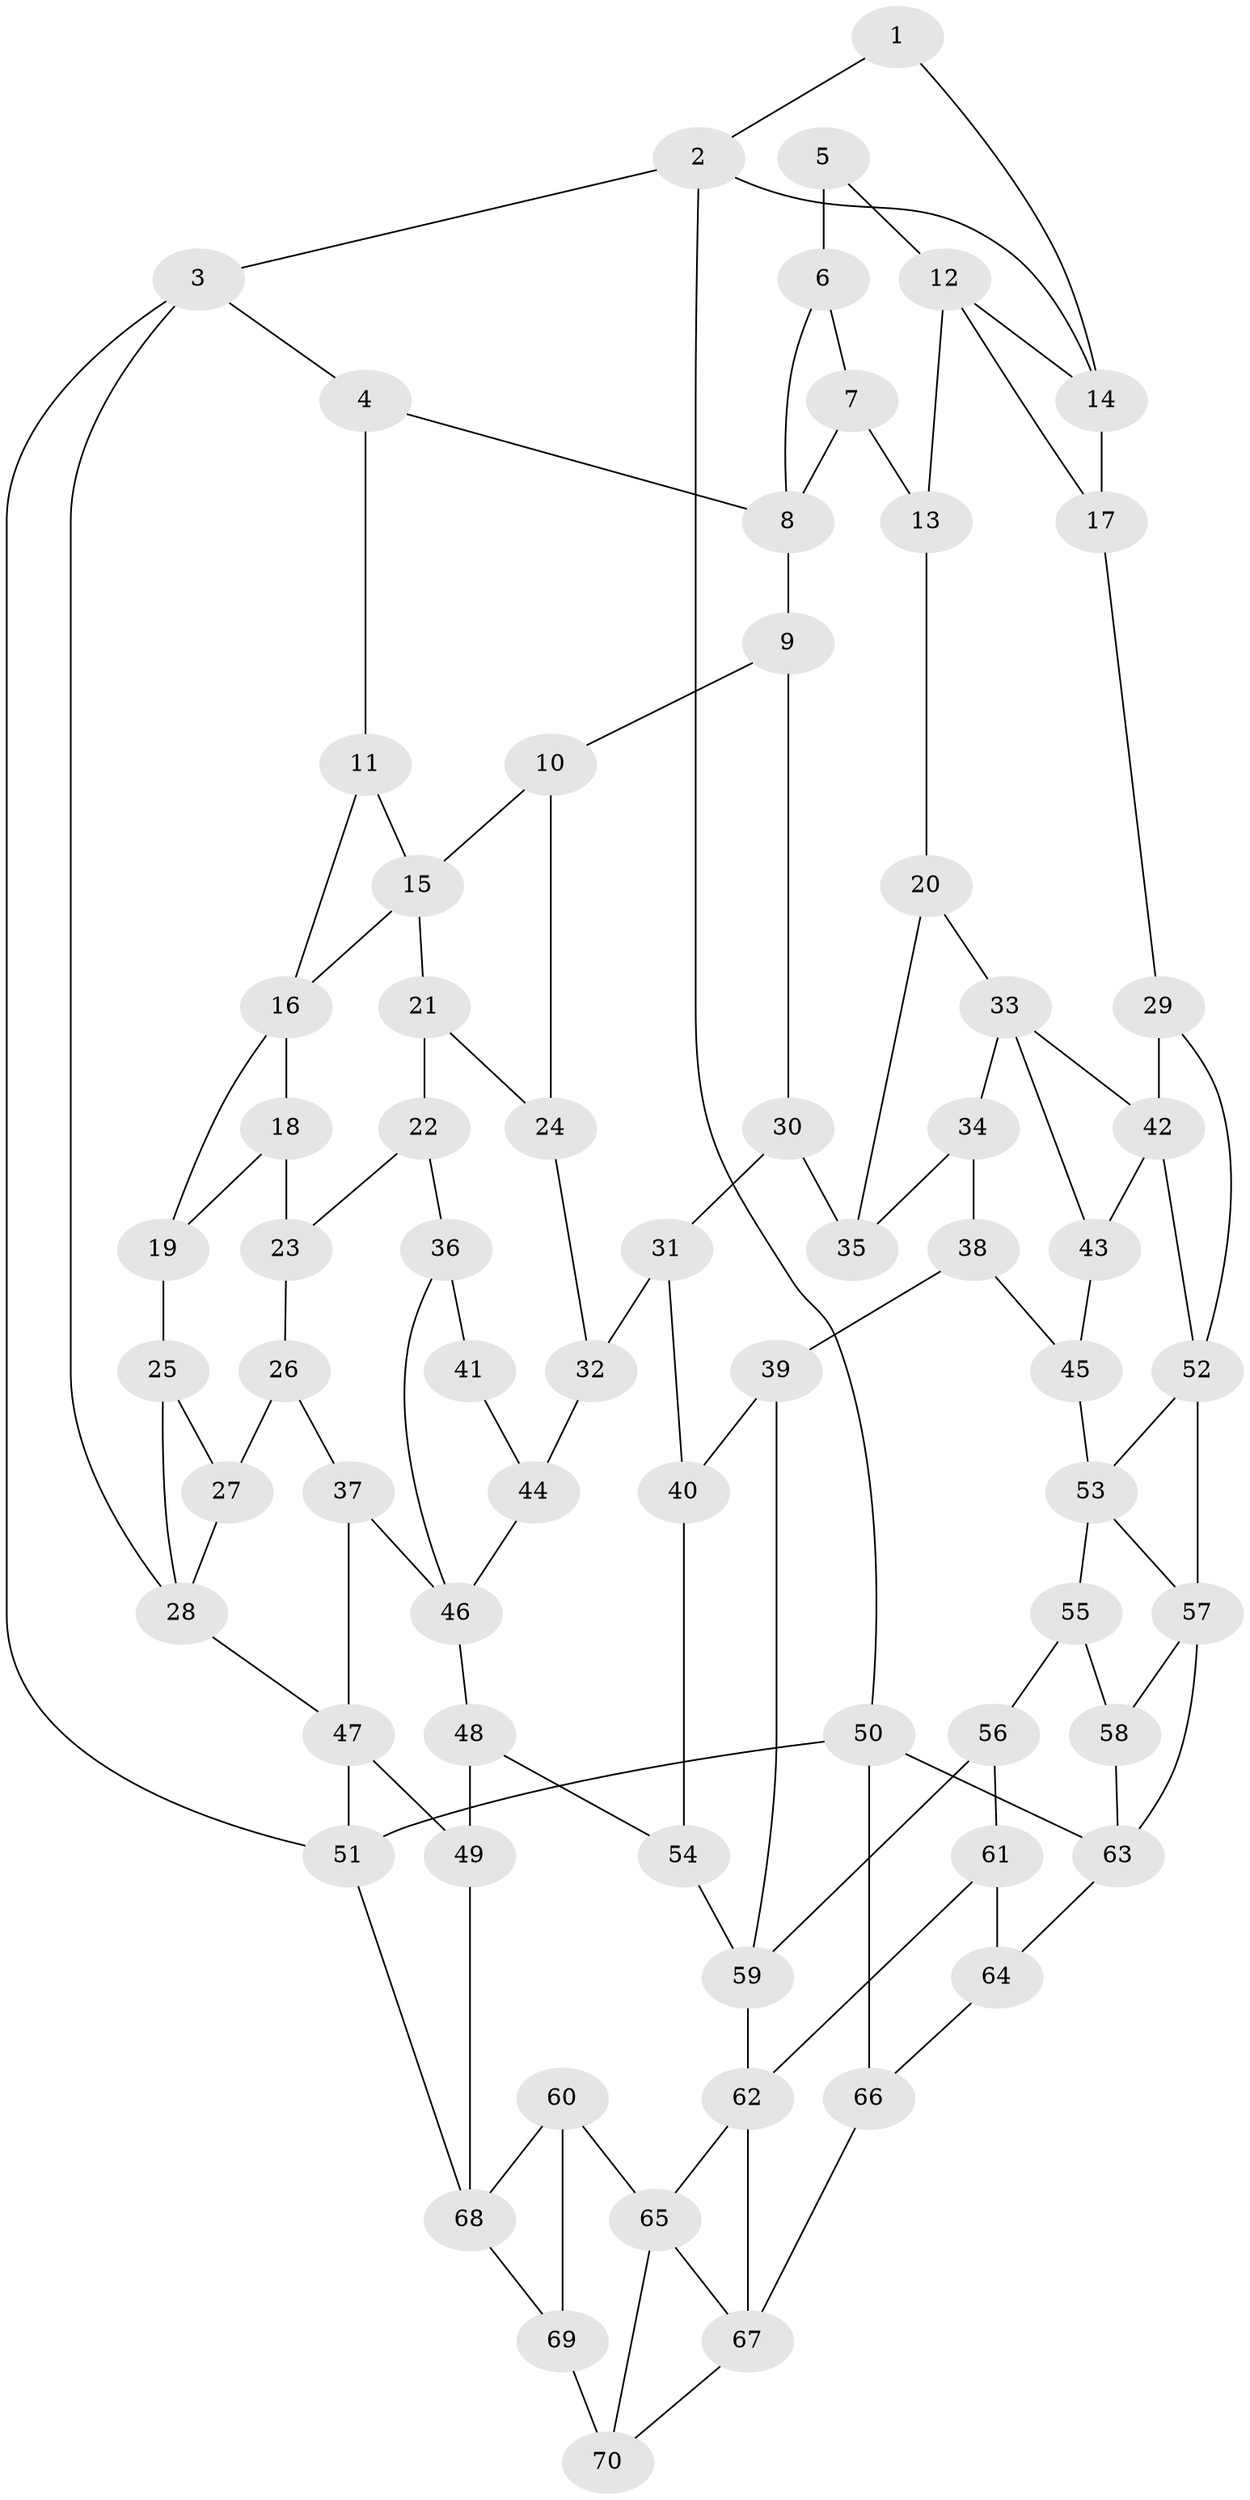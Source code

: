 // original degree distribution, {3: 0.02, 6: 0.18, 5: 0.6, 4: 0.2}
// Generated by graph-tools (version 1.1) at 2025/38/03/04/25 23:38:23]
// undirected, 70 vertices, 115 edges
graph export_dot {
  node [color=gray90,style=filled];
  1;
  2;
  3;
  4;
  5;
  6;
  7;
  8;
  9;
  10;
  11;
  12;
  13;
  14;
  15;
  16;
  17;
  18;
  19;
  20;
  21;
  22;
  23;
  24;
  25;
  26;
  27;
  28;
  29;
  30;
  31;
  32;
  33;
  34;
  35;
  36;
  37;
  38;
  39;
  40;
  41;
  42;
  43;
  44;
  45;
  46;
  47;
  48;
  49;
  50;
  51;
  52;
  53;
  54;
  55;
  56;
  57;
  58;
  59;
  60;
  61;
  62;
  63;
  64;
  65;
  66;
  67;
  68;
  69;
  70;
  1 -- 2 [weight=1.0];
  1 -- 14 [weight=1.0];
  2 -- 3 [weight=1.0];
  2 -- 14 [weight=1.0];
  2 -- 50 [weight=1.0];
  3 -- 4 [weight=1.0];
  3 -- 28 [weight=1.0];
  3 -- 51 [weight=1.0];
  4 -- 8 [weight=1.0];
  4 -- 11 [weight=1.0];
  5 -- 6 [weight=2.0];
  5 -- 12 [weight=1.0];
  6 -- 7 [weight=1.0];
  6 -- 8 [weight=1.0];
  7 -- 8 [weight=1.0];
  7 -- 13 [weight=1.0];
  8 -- 9 [weight=1.0];
  9 -- 10 [weight=1.0];
  9 -- 30 [weight=1.0];
  10 -- 15 [weight=1.0];
  10 -- 24 [weight=1.0];
  11 -- 15 [weight=1.0];
  11 -- 16 [weight=1.0];
  12 -- 13 [weight=1.0];
  12 -- 14 [weight=1.0];
  12 -- 17 [weight=1.0];
  13 -- 20 [weight=1.0];
  14 -- 17 [weight=1.0];
  15 -- 16 [weight=1.0];
  15 -- 21 [weight=1.0];
  16 -- 18 [weight=1.0];
  16 -- 19 [weight=1.0];
  17 -- 29 [weight=1.0];
  18 -- 19 [weight=1.0];
  18 -- 23 [weight=1.0];
  19 -- 25 [weight=2.0];
  20 -- 33 [weight=1.0];
  20 -- 35 [weight=1.0];
  21 -- 22 [weight=1.0];
  21 -- 24 [weight=1.0];
  22 -- 23 [weight=1.0];
  22 -- 36 [weight=1.0];
  23 -- 26 [weight=1.0];
  24 -- 32 [weight=1.0];
  25 -- 27 [weight=1.0];
  25 -- 28 [weight=1.0];
  26 -- 27 [weight=1.0];
  26 -- 37 [weight=1.0];
  27 -- 28 [weight=1.0];
  28 -- 47 [weight=1.0];
  29 -- 42 [weight=1.0];
  29 -- 52 [weight=1.0];
  30 -- 31 [weight=1.0];
  30 -- 35 [weight=2.0];
  31 -- 32 [weight=1.0];
  31 -- 40 [weight=1.0];
  32 -- 44 [weight=1.0];
  33 -- 34 [weight=1.0];
  33 -- 42 [weight=1.0];
  33 -- 43 [weight=1.0];
  34 -- 35 [weight=1.0];
  34 -- 38 [weight=1.0];
  36 -- 41 [weight=2.0];
  36 -- 46 [weight=1.0];
  37 -- 46 [weight=1.0];
  37 -- 47 [weight=1.0];
  38 -- 39 [weight=1.0];
  38 -- 45 [weight=1.0];
  39 -- 40 [weight=1.0];
  39 -- 59 [weight=1.0];
  40 -- 54 [weight=1.0];
  41 -- 44 [weight=2.0];
  42 -- 43 [weight=1.0];
  42 -- 52 [weight=1.0];
  43 -- 45 [weight=1.0];
  44 -- 46 [weight=1.0];
  45 -- 53 [weight=1.0];
  46 -- 48 [weight=1.0];
  47 -- 49 [weight=1.0];
  47 -- 51 [weight=1.0];
  48 -- 49 [weight=1.0];
  48 -- 54 [weight=1.0];
  49 -- 68 [weight=1.0];
  50 -- 51 [weight=1.0];
  50 -- 63 [weight=1.0];
  50 -- 66 [weight=1.0];
  51 -- 68 [weight=1.0];
  52 -- 53 [weight=1.0];
  52 -- 57 [weight=1.0];
  53 -- 55 [weight=1.0];
  53 -- 57 [weight=1.0];
  54 -- 59 [weight=1.0];
  55 -- 56 [weight=1.0];
  55 -- 58 [weight=1.0];
  56 -- 59 [weight=1.0];
  56 -- 61 [weight=1.0];
  57 -- 58 [weight=1.0];
  57 -- 63 [weight=1.0];
  58 -- 63 [weight=1.0];
  59 -- 62 [weight=1.0];
  60 -- 65 [weight=1.0];
  60 -- 68 [weight=1.0];
  60 -- 69 [weight=1.0];
  61 -- 62 [weight=1.0];
  61 -- 64 [weight=1.0];
  62 -- 65 [weight=1.0];
  62 -- 67 [weight=1.0];
  63 -- 64 [weight=1.0];
  64 -- 66 [weight=1.0];
  65 -- 67 [weight=1.0];
  65 -- 70 [weight=1.0];
  66 -- 67 [weight=1.0];
  67 -- 70 [weight=1.0];
  68 -- 69 [weight=1.0];
  69 -- 70 [weight=2.0];
}

